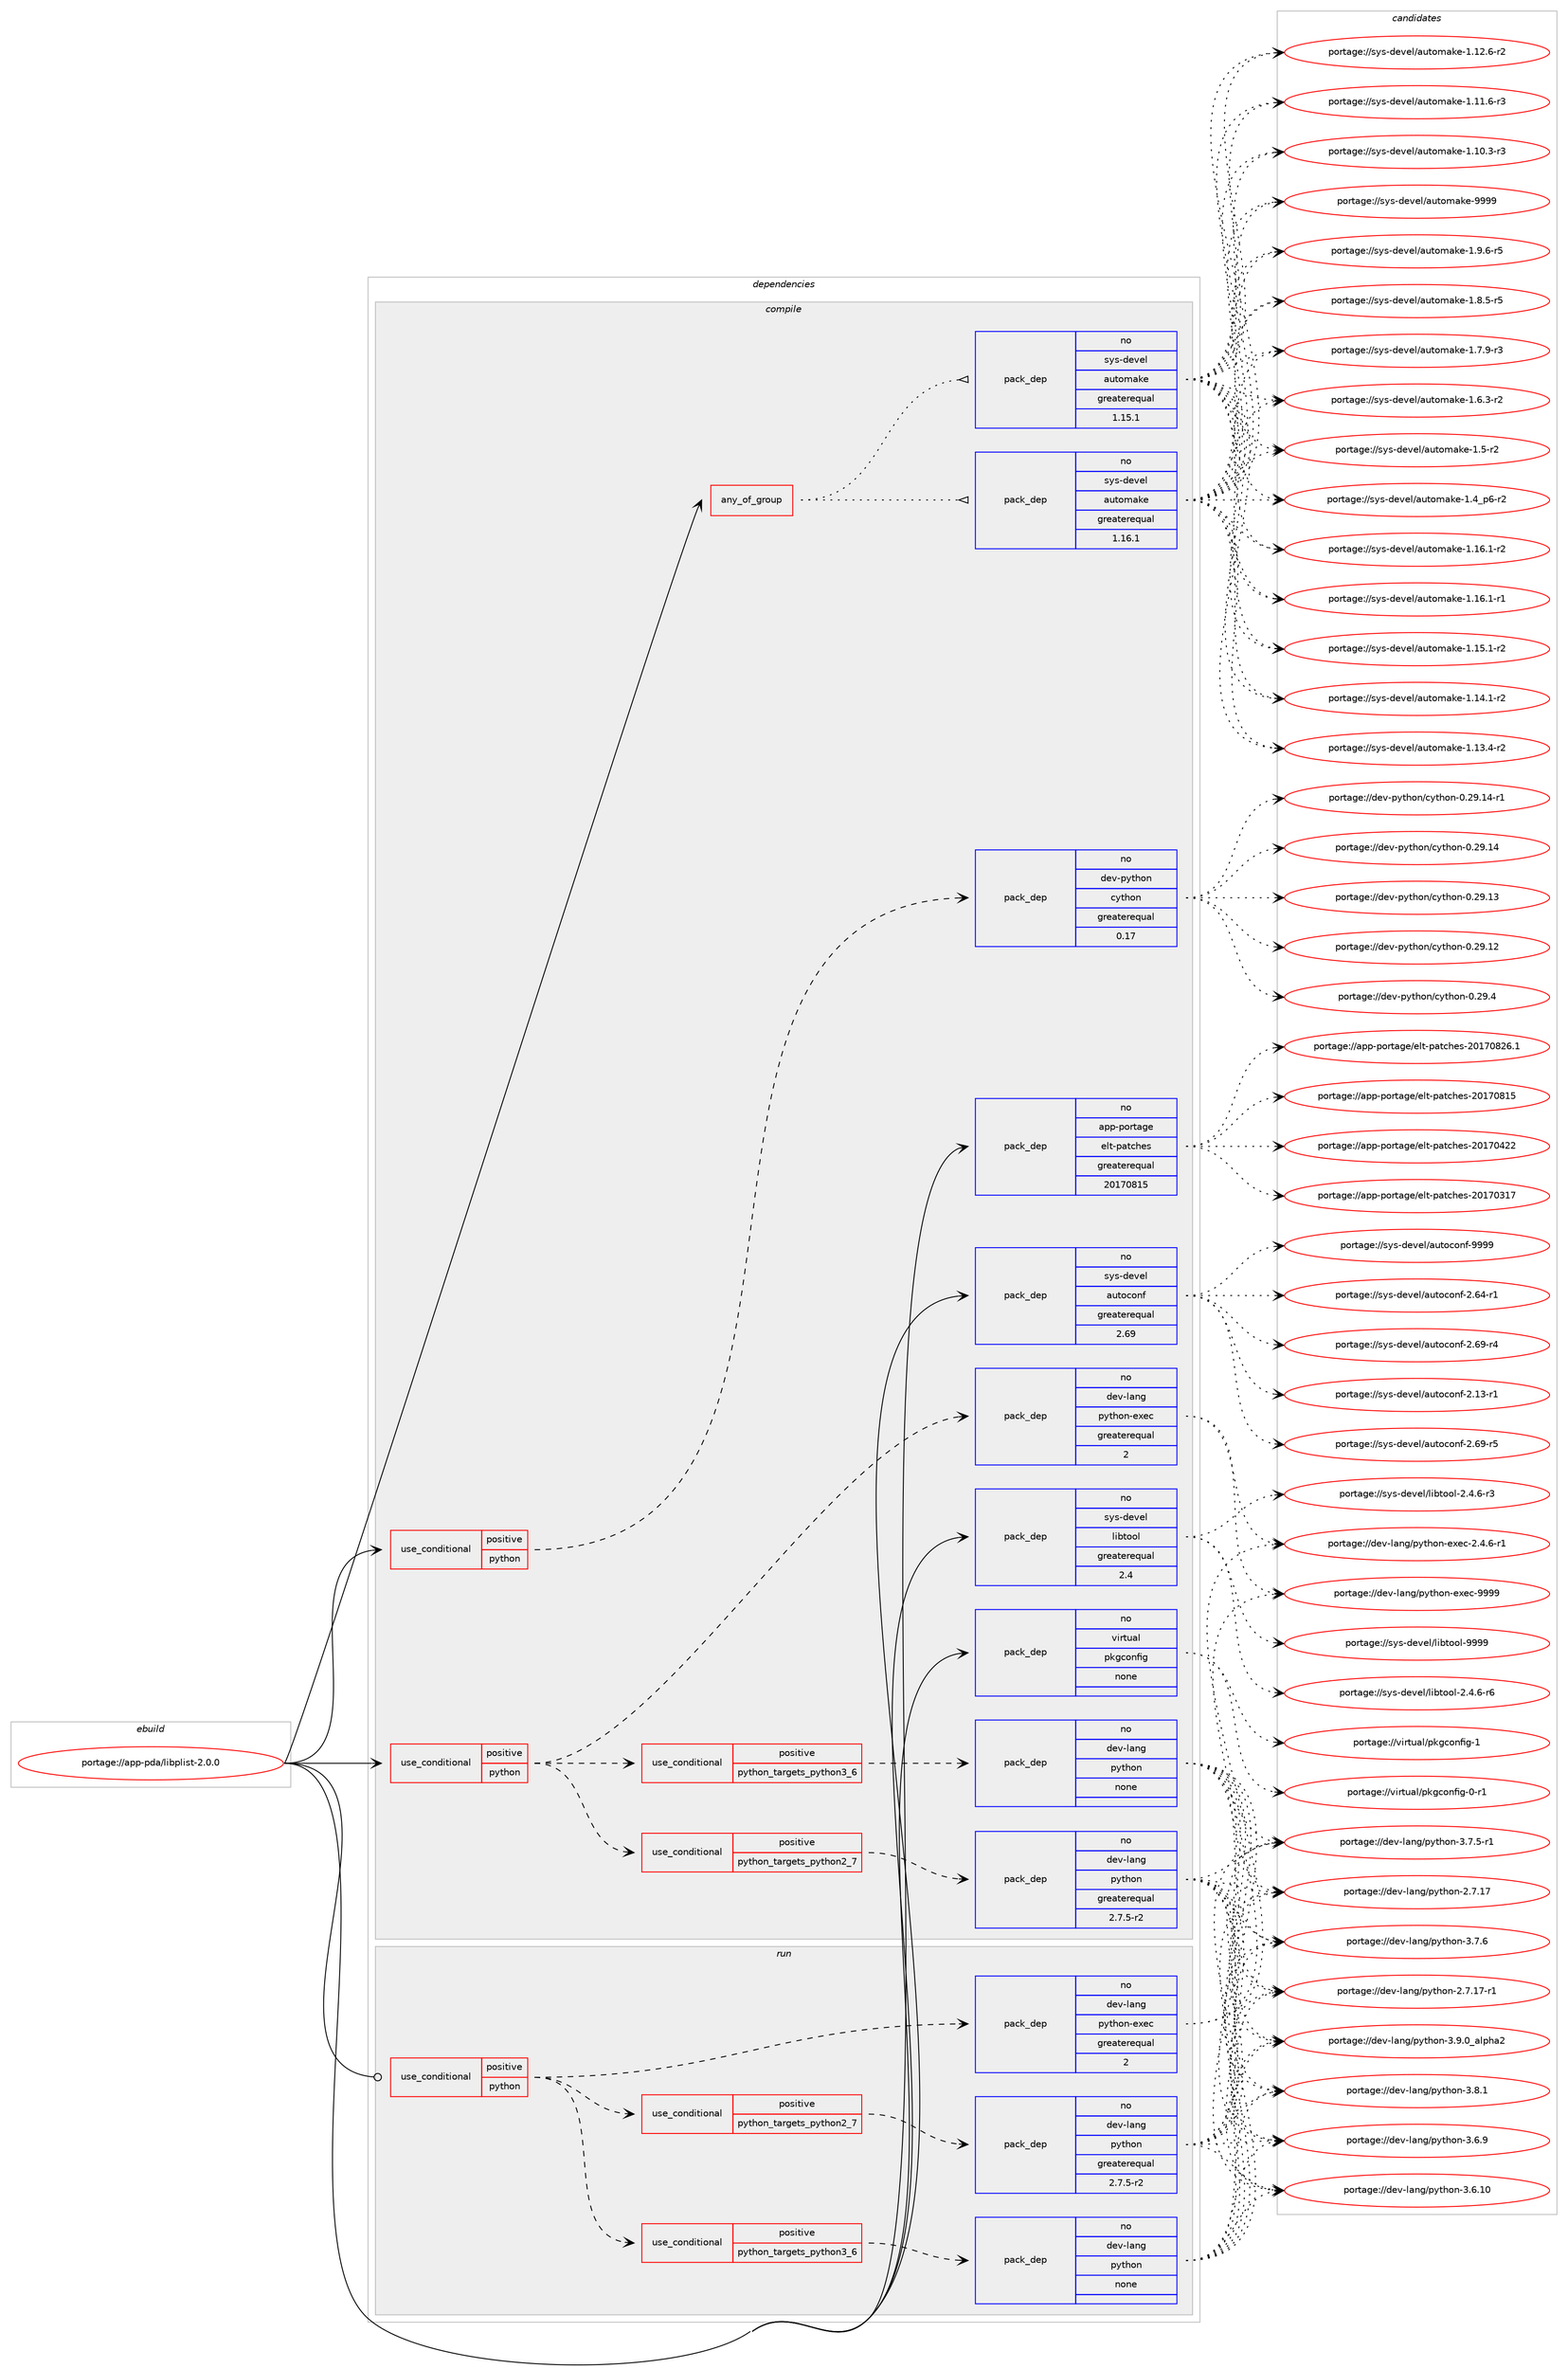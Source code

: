 digraph prolog {

# *************
# Graph options
# *************

newrank=true;
concentrate=true;
compound=true;
graph [rankdir=LR,fontname=Helvetica,fontsize=10,ranksep=1.5];#, ranksep=2.5, nodesep=0.2];
edge  [arrowhead=vee];
node  [fontname=Helvetica,fontsize=10];

# **********
# The ebuild
# **********

subgraph cluster_leftcol {
color=gray;
label=<<i>ebuild</i>>;
id [label="portage://app-pda/libplist-2.0.0", color=red, width=4, href="../app-pda/libplist-2.0.0.svg"];
}

# ****************
# The dependencies
# ****************

subgraph cluster_midcol {
color=gray;
label=<<i>dependencies</i>>;
subgraph cluster_compile {
fillcolor="#eeeeee";
style=filled;
label=<<i>compile</i>>;
subgraph any7778 {
dependency602770 [label=<<TABLE BORDER="0" CELLBORDER="1" CELLSPACING="0" CELLPADDING="4"><TR><TD CELLPADDING="10">any_of_group</TD></TR></TABLE>>, shape=none, color=red];subgraph pack453278 {
dependency602771 [label=<<TABLE BORDER="0" CELLBORDER="1" CELLSPACING="0" CELLPADDING="4" WIDTH="220"><TR><TD ROWSPAN="6" CELLPADDING="30">pack_dep</TD></TR><TR><TD WIDTH="110">no</TD></TR><TR><TD>sys-devel</TD></TR><TR><TD>automake</TD></TR><TR><TD>greaterequal</TD></TR><TR><TD>1.16.1</TD></TR></TABLE>>, shape=none, color=blue];
}
dependency602770:e -> dependency602771:w [weight=20,style="dotted",arrowhead="oinv"];
subgraph pack453279 {
dependency602772 [label=<<TABLE BORDER="0" CELLBORDER="1" CELLSPACING="0" CELLPADDING="4" WIDTH="220"><TR><TD ROWSPAN="6" CELLPADDING="30">pack_dep</TD></TR><TR><TD WIDTH="110">no</TD></TR><TR><TD>sys-devel</TD></TR><TR><TD>automake</TD></TR><TR><TD>greaterequal</TD></TR><TR><TD>1.15.1</TD></TR></TABLE>>, shape=none, color=blue];
}
dependency602770:e -> dependency602772:w [weight=20,style="dotted",arrowhead="oinv"];
}
id:e -> dependency602770:w [weight=20,style="solid",arrowhead="vee"];
subgraph cond141438 {
dependency602773 [label=<<TABLE BORDER="0" CELLBORDER="1" CELLSPACING="0" CELLPADDING="4"><TR><TD ROWSPAN="3" CELLPADDING="10">use_conditional</TD></TR><TR><TD>positive</TD></TR><TR><TD>python</TD></TR></TABLE>>, shape=none, color=red];
subgraph cond141439 {
dependency602774 [label=<<TABLE BORDER="0" CELLBORDER="1" CELLSPACING="0" CELLPADDING="4"><TR><TD ROWSPAN="3" CELLPADDING="10">use_conditional</TD></TR><TR><TD>positive</TD></TR><TR><TD>python_targets_python2_7</TD></TR></TABLE>>, shape=none, color=red];
subgraph pack453280 {
dependency602775 [label=<<TABLE BORDER="0" CELLBORDER="1" CELLSPACING="0" CELLPADDING="4" WIDTH="220"><TR><TD ROWSPAN="6" CELLPADDING="30">pack_dep</TD></TR><TR><TD WIDTH="110">no</TD></TR><TR><TD>dev-lang</TD></TR><TR><TD>python</TD></TR><TR><TD>greaterequal</TD></TR><TR><TD>2.7.5-r2</TD></TR></TABLE>>, shape=none, color=blue];
}
dependency602774:e -> dependency602775:w [weight=20,style="dashed",arrowhead="vee"];
}
dependency602773:e -> dependency602774:w [weight=20,style="dashed",arrowhead="vee"];
subgraph cond141440 {
dependency602776 [label=<<TABLE BORDER="0" CELLBORDER="1" CELLSPACING="0" CELLPADDING="4"><TR><TD ROWSPAN="3" CELLPADDING="10">use_conditional</TD></TR><TR><TD>positive</TD></TR><TR><TD>python_targets_python3_6</TD></TR></TABLE>>, shape=none, color=red];
subgraph pack453281 {
dependency602777 [label=<<TABLE BORDER="0" CELLBORDER="1" CELLSPACING="0" CELLPADDING="4" WIDTH="220"><TR><TD ROWSPAN="6" CELLPADDING="30">pack_dep</TD></TR><TR><TD WIDTH="110">no</TD></TR><TR><TD>dev-lang</TD></TR><TR><TD>python</TD></TR><TR><TD>none</TD></TR><TR><TD></TD></TR></TABLE>>, shape=none, color=blue];
}
dependency602776:e -> dependency602777:w [weight=20,style="dashed",arrowhead="vee"];
}
dependency602773:e -> dependency602776:w [weight=20,style="dashed",arrowhead="vee"];
subgraph pack453282 {
dependency602778 [label=<<TABLE BORDER="0" CELLBORDER="1" CELLSPACING="0" CELLPADDING="4" WIDTH="220"><TR><TD ROWSPAN="6" CELLPADDING="30">pack_dep</TD></TR><TR><TD WIDTH="110">no</TD></TR><TR><TD>dev-lang</TD></TR><TR><TD>python-exec</TD></TR><TR><TD>greaterequal</TD></TR><TR><TD>2</TD></TR></TABLE>>, shape=none, color=blue];
}
dependency602773:e -> dependency602778:w [weight=20,style="dashed",arrowhead="vee"];
}
id:e -> dependency602773:w [weight=20,style="solid",arrowhead="vee"];
subgraph cond141441 {
dependency602779 [label=<<TABLE BORDER="0" CELLBORDER="1" CELLSPACING="0" CELLPADDING="4"><TR><TD ROWSPAN="3" CELLPADDING="10">use_conditional</TD></TR><TR><TD>positive</TD></TR><TR><TD>python</TD></TR></TABLE>>, shape=none, color=red];
subgraph pack453283 {
dependency602780 [label=<<TABLE BORDER="0" CELLBORDER="1" CELLSPACING="0" CELLPADDING="4" WIDTH="220"><TR><TD ROWSPAN="6" CELLPADDING="30">pack_dep</TD></TR><TR><TD WIDTH="110">no</TD></TR><TR><TD>dev-python</TD></TR><TR><TD>cython</TD></TR><TR><TD>greaterequal</TD></TR><TR><TD>0.17</TD></TR></TABLE>>, shape=none, color=blue];
}
dependency602779:e -> dependency602780:w [weight=20,style="dashed",arrowhead="vee"];
}
id:e -> dependency602779:w [weight=20,style="solid",arrowhead="vee"];
subgraph pack453284 {
dependency602781 [label=<<TABLE BORDER="0" CELLBORDER="1" CELLSPACING="0" CELLPADDING="4" WIDTH="220"><TR><TD ROWSPAN="6" CELLPADDING="30">pack_dep</TD></TR><TR><TD WIDTH="110">no</TD></TR><TR><TD>app-portage</TD></TR><TR><TD>elt-patches</TD></TR><TR><TD>greaterequal</TD></TR><TR><TD>20170815</TD></TR></TABLE>>, shape=none, color=blue];
}
id:e -> dependency602781:w [weight=20,style="solid",arrowhead="vee"];
subgraph pack453285 {
dependency602782 [label=<<TABLE BORDER="0" CELLBORDER="1" CELLSPACING="0" CELLPADDING="4" WIDTH="220"><TR><TD ROWSPAN="6" CELLPADDING="30">pack_dep</TD></TR><TR><TD WIDTH="110">no</TD></TR><TR><TD>sys-devel</TD></TR><TR><TD>autoconf</TD></TR><TR><TD>greaterequal</TD></TR><TR><TD>2.69</TD></TR></TABLE>>, shape=none, color=blue];
}
id:e -> dependency602782:w [weight=20,style="solid",arrowhead="vee"];
subgraph pack453286 {
dependency602783 [label=<<TABLE BORDER="0" CELLBORDER="1" CELLSPACING="0" CELLPADDING="4" WIDTH="220"><TR><TD ROWSPAN="6" CELLPADDING="30">pack_dep</TD></TR><TR><TD WIDTH="110">no</TD></TR><TR><TD>sys-devel</TD></TR><TR><TD>libtool</TD></TR><TR><TD>greaterequal</TD></TR><TR><TD>2.4</TD></TR></TABLE>>, shape=none, color=blue];
}
id:e -> dependency602783:w [weight=20,style="solid",arrowhead="vee"];
subgraph pack453287 {
dependency602784 [label=<<TABLE BORDER="0" CELLBORDER="1" CELLSPACING="0" CELLPADDING="4" WIDTH="220"><TR><TD ROWSPAN="6" CELLPADDING="30">pack_dep</TD></TR><TR><TD WIDTH="110">no</TD></TR><TR><TD>virtual</TD></TR><TR><TD>pkgconfig</TD></TR><TR><TD>none</TD></TR><TR><TD></TD></TR></TABLE>>, shape=none, color=blue];
}
id:e -> dependency602784:w [weight=20,style="solid",arrowhead="vee"];
}
subgraph cluster_compileandrun {
fillcolor="#eeeeee";
style=filled;
label=<<i>compile and run</i>>;
}
subgraph cluster_run {
fillcolor="#eeeeee";
style=filled;
label=<<i>run</i>>;
subgraph cond141442 {
dependency602785 [label=<<TABLE BORDER="0" CELLBORDER="1" CELLSPACING="0" CELLPADDING="4"><TR><TD ROWSPAN="3" CELLPADDING="10">use_conditional</TD></TR><TR><TD>positive</TD></TR><TR><TD>python</TD></TR></TABLE>>, shape=none, color=red];
subgraph cond141443 {
dependency602786 [label=<<TABLE BORDER="0" CELLBORDER="1" CELLSPACING="0" CELLPADDING="4"><TR><TD ROWSPAN="3" CELLPADDING="10">use_conditional</TD></TR><TR><TD>positive</TD></TR><TR><TD>python_targets_python2_7</TD></TR></TABLE>>, shape=none, color=red];
subgraph pack453288 {
dependency602787 [label=<<TABLE BORDER="0" CELLBORDER="1" CELLSPACING="0" CELLPADDING="4" WIDTH="220"><TR><TD ROWSPAN="6" CELLPADDING="30">pack_dep</TD></TR><TR><TD WIDTH="110">no</TD></TR><TR><TD>dev-lang</TD></TR><TR><TD>python</TD></TR><TR><TD>greaterequal</TD></TR><TR><TD>2.7.5-r2</TD></TR></TABLE>>, shape=none, color=blue];
}
dependency602786:e -> dependency602787:w [weight=20,style="dashed",arrowhead="vee"];
}
dependency602785:e -> dependency602786:w [weight=20,style="dashed",arrowhead="vee"];
subgraph cond141444 {
dependency602788 [label=<<TABLE BORDER="0" CELLBORDER="1" CELLSPACING="0" CELLPADDING="4"><TR><TD ROWSPAN="3" CELLPADDING="10">use_conditional</TD></TR><TR><TD>positive</TD></TR><TR><TD>python_targets_python3_6</TD></TR></TABLE>>, shape=none, color=red];
subgraph pack453289 {
dependency602789 [label=<<TABLE BORDER="0" CELLBORDER="1" CELLSPACING="0" CELLPADDING="4" WIDTH="220"><TR><TD ROWSPAN="6" CELLPADDING="30">pack_dep</TD></TR><TR><TD WIDTH="110">no</TD></TR><TR><TD>dev-lang</TD></TR><TR><TD>python</TD></TR><TR><TD>none</TD></TR><TR><TD></TD></TR></TABLE>>, shape=none, color=blue];
}
dependency602788:e -> dependency602789:w [weight=20,style="dashed",arrowhead="vee"];
}
dependency602785:e -> dependency602788:w [weight=20,style="dashed",arrowhead="vee"];
subgraph pack453290 {
dependency602790 [label=<<TABLE BORDER="0" CELLBORDER="1" CELLSPACING="0" CELLPADDING="4" WIDTH="220"><TR><TD ROWSPAN="6" CELLPADDING="30">pack_dep</TD></TR><TR><TD WIDTH="110">no</TD></TR><TR><TD>dev-lang</TD></TR><TR><TD>python-exec</TD></TR><TR><TD>greaterequal</TD></TR><TR><TD>2</TD></TR></TABLE>>, shape=none, color=blue];
}
dependency602785:e -> dependency602790:w [weight=20,style="dashed",arrowhead="vee"];
}
id:e -> dependency602785:w [weight=20,style="solid",arrowhead="odot"];
}
}

# **************
# The candidates
# **************

subgraph cluster_choices {
rank=same;
color=gray;
label=<<i>candidates</i>>;

subgraph choice453278 {
color=black;
nodesep=1;
choice115121115451001011181011084797117116111109971071014557575757 [label="portage://sys-devel/automake-9999", color=red, width=4,href="../sys-devel/automake-9999.svg"];
choice115121115451001011181011084797117116111109971071014549465746544511453 [label="portage://sys-devel/automake-1.9.6-r5", color=red, width=4,href="../sys-devel/automake-1.9.6-r5.svg"];
choice115121115451001011181011084797117116111109971071014549465646534511453 [label="portage://sys-devel/automake-1.8.5-r5", color=red, width=4,href="../sys-devel/automake-1.8.5-r5.svg"];
choice115121115451001011181011084797117116111109971071014549465546574511451 [label="portage://sys-devel/automake-1.7.9-r3", color=red, width=4,href="../sys-devel/automake-1.7.9-r3.svg"];
choice115121115451001011181011084797117116111109971071014549465446514511450 [label="portage://sys-devel/automake-1.6.3-r2", color=red, width=4,href="../sys-devel/automake-1.6.3-r2.svg"];
choice11512111545100101118101108479711711611110997107101454946534511450 [label="portage://sys-devel/automake-1.5-r2", color=red, width=4,href="../sys-devel/automake-1.5-r2.svg"];
choice115121115451001011181011084797117116111109971071014549465295112544511450 [label="portage://sys-devel/automake-1.4_p6-r2", color=red, width=4,href="../sys-devel/automake-1.4_p6-r2.svg"];
choice11512111545100101118101108479711711611110997107101454946495446494511450 [label="portage://sys-devel/automake-1.16.1-r2", color=red, width=4,href="../sys-devel/automake-1.16.1-r2.svg"];
choice11512111545100101118101108479711711611110997107101454946495446494511449 [label="portage://sys-devel/automake-1.16.1-r1", color=red, width=4,href="../sys-devel/automake-1.16.1-r1.svg"];
choice11512111545100101118101108479711711611110997107101454946495346494511450 [label="portage://sys-devel/automake-1.15.1-r2", color=red, width=4,href="../sys-devel/automake-1.15.1-r2.svg"];
choice11512111545100101118101108479711711611110997107101454946495246494511450 [label="portage://sys-devel/automake-1.14.1-r2", color=red, width=4,href="../sys-devel/automake-1.14.1-r2.svg"];
choice11512111545100101118101108479711711611110997107101454946495146524511450 [label="portage://sys-devel/automake-1.13.4-r2", color=red, width=4,href="../sys-devel/automake-1.13.4-r2.svg"];
choice11512111545100101118101108479711711611110997107101454946495046544511450 [label="portage://sys-devel/automake-1.12.6-r2", color=red, width=4,href="../sys-devel/automake-1.12.6-r2.svg"];
choice11512111545100101118101108479711711611110997107101454946494946544511451 [label="portage://sys-devel/automake-1.11.6-r3", color=red, width=4,href="../sys-devel/automake-1.11.6-r3.svg"];
choice11512111545100101118101108479711711611110997107101454946494846514511451 [label="portage://sys-devel/automake-1.10.3-r3", color=red, width=4,href="../sys-devel/automake-1.10.3-r3.svg"];
dependency602771:e -> choice115121115451001011181011084797117116111109971071014557575757:w [style=dotted,weight="100"];
dependency602771:e -> choice115121115451001011181011084797117116111109971071014549465746544511453:w [style=dotted,weight="100"];
dependency602771:e -> choice115121115451001011181011084797117116111109971071014549465646534511453:w [style=dotted,weight="100"];
dependency602771:e -> choice115121115451001011181011084797117116111109971071014549465546574511451:w [style=dotted,weight="100"];
dependency602771:e -> choice115121115451001011181011084797117116111109971071014549465446514511450:w [style=dotted,weight="100"];
dependency602771:e -> choice11512111545100101118101108479711711611110997107101454946534511450:w [style=dotted,weight="100"];
dependency602771:e -> choice115121115451001011181011084797117116111109971071014549465295112544511450:w [style=dotted,weight="100"];
dependency602771:e -> choice11512111545100101118101108479711711611110997107101454946495446494511450:w [style=dotted,weight="100"];
dependency602771:e -> choice11512111545100101118101108479711711611110997107101454946495446494511449:w [style=dotted,weight="100"];
dependency602771:e -> choice11512111545100101118101108479711711611110997107101454946495346494511450:w [style=dotted,weight="100"];
dependency602771:e -> choice11512111545100101118101108479711711611110997107101454946495246494511450:w [style=dotted,weight="100"];
dependency602771:e -> choice11512111545100101118101108479711711611110997107101454946495146524511450:w [style=dotted,weight="100"];
dependency602771:e -> choice11512111545100101118101108479711711611110997107101454946495046544511450:w [style=dotted,weight="100"];
dependency602771:e -> choice11512111545100101118101108479711711611110997107101454946494946544511451:w [style=dotted,weight="100"];
dependency602771:e -> choice11512111545100101118101108479711711611110997107101454946494846514511451:w [style=dotted,weight="100"];
}
subgraph choice453279 {
color=black;
nodesep=1;
choice115121115451001011181011084797117116111109971071014557575757 [label="portage://sys-devel/automake-9999", color=red, width=4,href="../sys-devel/automake-9999.svg"];
choice115121115451001011181011084797117116111109971071014549465746544511453 [label="portage://sys-devel/automake-1.9.6-r5", color=red, width=4,href="../sys-devel/automake-1.9.6-r5.svg"];
choice115121115451001011181011084797117116111109971071014549465646534511453 [label="portage://sys-devel/automake-1.8.5-r5", color=red, width=4,href="../sys-devel/automake-1.8.5-r5.svg"];
choice115121115451001011181011084797117116111109971071014549465546574511451 [label="portage://sys-devel/automake-1.7.9-r3", color=red, width=4,href="../sys-devel/automake-1.7.9-r3.svg"];
choice115121115451001011181011084797117116111109971071014549465446514511450 [label="portage://sys-devel/automake-1.6.3-r2", color=red, width=4,href="../sys-devel/automake-1.6.3-r2.svg"];
choice11512111545100101118101108479711711611110997107101454946534511450 [label="portage://sys-devel/automake-1.5-r2", color=red, width=4,href="../sys-devel/automake-1.5-r2.svg"];
choice115121115451001011181011084797117116111109971071014549465295112544511450 [label="portage://sys-devel/automake-1.4_p6-r2", color=red, width=4,href="../sys-devel/automake-1.4_p6-r2.svg"];
choice11512111545100101118101108479711711611110997107101454946495446494511450 [label="portage://sys-devel/automake-1.16.1-r2", color=red, width=4,href="../sys-devel/automake-1.16.1-r2.svg"];
choice11512111545100101118101108479711711611110997107101454946495446494511449 [label="portage://sys-devel/automake-1.16.1-r1", color=red, width=4,href="../sys-devel/automake-1.16.1-r1.svg"];
choice11512111545100101118101108479711711611110997107101454946495346494511450 [label="portage://sys-devel/automake-1.15.1-r2", color=red, width=4,href="../sys-devel/automake-1.15.1-r2.svg"];
choice11512111545100101118101108479711711611110997107101454946495246494511450 [label="portage://sys-devel/automake-1.14.1-r2", color=red, width=4,href="../sys-devel/automake-1.14.1-r2.svg"];
choice11512111545100101118101108479711711611110997107101454946495146524511450 [label="portage://sys-devel/automake-1.13.4-r2", color=red, width=4,href="../sys-devel/automake-1.13.4-r2.svg"];
choice11512111545100101118101108479711711611110997107101454946495046544511450 [label="portage://sys-devel/automake-1.12.6-r2", color=red, width=4,href="../sys-devel/automake-1.12.6-r2.svg"];
choice11512111545100101118101108479711711611110997107101454946494946544511451 [label="portage://sys-devel/automake-1.11.6-r3", color=red, width=4,href="../sys-devel/automake-1.11.6-r3.svg"];
choice11512111545100101118101108479711711611110997107101454946494846514511451 [label="portage://sys-devel/automake-1.10.3-r3", color=red, width=4,href="../sys-devel/automake-1.10.3-r3.svg"];
dependency602772:e -> choice115121115451001011181011084797117116111109971071014557575757:w [style=dotted,weight="100"];
dependency602772:e -> choice115121115451001011181011084797117116111109971071014549465746544511453:w [style=dotted,weight="100"];
dependency602772:e -> choice115121115451001011181011084797117116111109971071014549465646534511453:w [style=dotted,weight="100"];
dependency602772:e -> choice115121115451001011181011084797117116111109971071014549465546574511451:w [style=dotted,weight="100"];
dependency602772:e -> choice115121115451001011181011084797117116111109971071014549465446514511450:w [style=dotted,weight="100"];
dependency602772:e -> choice11512111545100101118101108479711711611110997107101454946534511450:w [style=dotted,weight="100"];
dependency602772:e -> choice115121115451001011181011084797117116111109971071014549465295112544511450:w [style=dotted,weight="100"];
dependency602772:e -> choice11512111545100101118101108479711711611110997107101454946495446494511450:w [style=dotted,weight="100"];
dependency602772:e -> choice11512111545100101118101108479711711611110997107101454946495446494511449:w [style=dotted,weight="100"];
dependency602772:e -> choice11512111545100101118101108479711711611110997107101454946495346494511450:w [style=dotted,weight="100"];
dependency602772:e -> choice11512111545100101118101108479711711611110997107101454946495246494511450:w [style=dotted,weight="100"];
dependency602772:e -> choice11512111545100101118101108479711711611110997107101454946495146524511450:w [style=dotted,weight="100"];
dependency602772:e -> choice11512111545100101118101108479711711611110997107101454946495046544511450:w [style=dotted,weight="100"];
dependency602772:e -> choice11512111545100101118101108479711711611110997107101454946494946544511451:w [style=dotted,weight="100"];
dependency602772:e -> choice11512111545100101118101108479711711611110997107101454946494846514511451:w [style=dotted,weight="100"];
}
subgraph choice453280 {
color=black;
nodesep=1;
choice10010111845108971101034711212111610411111045514657464895971081121049750 [label="portage://dev-lang/python-3.9.0_alpha2", color=red, width=4,href="../dev-lang/python-3.9.0_alpha2.svg"];
choice100101118451089711010347112121116104111110455146564649 [label="portage://dev-lang/python-3.8.1", color=red, width=4,href="../dev-lang/python-3.8.1.svg"];
choice100101118451089711010347112121116104111110455146554654 [label="portage://dev-lang/python-3.7.6", color=red, width=4,href="../dev-lang/python-3.7.6.svg"];
choice1001011184510897110103471121211161041111104551465546534511449 [label="portage://dev-lang/python-3.7.5-r1", color=red, width=4,href="../dev-lang/python-3.7.5-r1.svg"];
choice100101118451089711010347112121116104111110455146544657 [label="portage://dev-lang/python-3.6.9", color=red, width=4,href="../dev-lang/python-3.6.9.svg"];
choice10010111845108971101034711212111610411111045514654464948 [label="portage://dev-lang/python-3.6.10", color=red, width=4,href="../dev-lang/python-3.6.10.svg"];
choice100101118451089711010347112121116104111110455046554649554511449 [label="portage://dev-lang/python-2.7.17-r1", color=red, width=4,href="../dev-lang/python-2.7.17-r1.svg"];
choice10010111845108971101034711212111610411111045504655464955 [label="portage://dev-lang/python-2.7.17", color=red, width=4,href="../dev-lang/python-2.7.17.svg"];
dependency602775:e -> choice10010111845108971101034711212111610411111045514657464895971081121049750:w [style=dotted,weight="100"];
dependency602775:e -> choice100101118451089711010347112121116104111110455146564649:w [style=dotted,weight="100"];
dependency602775:e -> choice100101118451089711010347112121116104111110455146554654:w [style=dotted,weight="100"];
dependency602775:e -> choice1001011184510897110103471121211161041111104551465546534511449:w [style=dotted,weight="100"];
dependency602775:e -> choice100101118451089711010347112121116104111110455146544657:w [style=dotted,weight="100"];
dependency602775:e -> choice10010111845108971101034711212111610411111045514654464948:w [style=dotted,weight="100"];
dependency602775:e -> choice100101118451089711010347112121116104111110455046554649554511449:w [style=dotted,weight="100"];
dependency602775:e -> choice10010111845108971101034711212111610411111045504655464955:w [style=dotted,weight="100"];
}
subgraph choice453281 {
color=black;
nodesep=1;
choice10010111845108971101034711212111610411111045514657464895971081121049750 [label="portage://dev-lang/python-3.9.0_alpha2", color=red, width=4,href="../dev-lang/python-3.9.0_alpha2.svg"];
choice100101118451089711010347112121116104111110455146564649 [label="portage://dev-lang/python-3.8.1", color=red, width=4,href="../dev-lang/python-3.8.1.svg"];
choice100101118451089711010347112121116104111110455146554654 [label="portage://dev-lang/python-3.7.6", color=red, width=4,href="../dev-lang/python-3.7.6.svg"];
choice1001011184510897110103471121211161041111104551465546534511449 [label="portage://dev-lang/python-3.7.5-r1", color=red, width=4,href="../dev-lang/python-3.7.5-r1.svg"];
choice100101118451089711010347112121116104111110455146544657 [label="portage://dev-lang/python-3.6.9", color=red, width=4,href="../dev-lang/python-3.6.9.svg"];
choice10010111845108971101034711212111610411111045514654464948 [label="portage://dev-lang/python-3.6.10", color=red, width=4,href="../dev-lang/python-3.6.10.svg"];
choice100101118451089711010347112121116104111110455046554649554511449 [label="portage://dev-lang/python-2.7.17-r1", color=red, width=4,href="../dev-lang/python-2.7.17-r1.svg"];
choice10010111845108971101034711212111610411111045504655464955 [label="portage://dev-lang/python-2.7.17", color=red, width=4,href="../dev-lang/python-2.7.17.svg"];
dependency602777:e -> choice10010111845108971101034711212111610411111045514657464895971081121049750:w [style=dotted,weight="100"];
dependency602777:e -> choice100101118451089711010347112121116104111110455146564649:w [style=dotted,weight="100"];
dependency602777:e -> choice100101118451089711010347112121116104111110455146554654:w [style=dotted,weight="100"];
dependency602777:e -> choice1001011184510897110103471121211161041111104551465546534511449:w [style=dotted,weight="100"];
dependency602777:e -> choice100101118451089711010347112121116104111110455146544657:w [style=dotted,weight="100"];
dependency602777:e -> choice10010111845108971101034711212111610411111045514654464948:w [style=dotted,weight="100"];
dependency602777:e -> choice100101118451089711010347112121116104111110455046554649554511449:w [style=dotted,weight="100"];
dependency602777:e -> choice10010111845108971101034711212111610411111045504655464955:w [style=dotted,weight="100"];
}
subgraph choice453282 {
color=black;
nodesep=1;
choice10010111845108971101034711212111610411111045101120101994557575757 [label="portage://dev-lang/python-exec-9999", color=red, width=4,href="../dev-lang/python-exec-9999.svg"];
choice10010111845108971101034711212111610411111045101120101994550465246544511449 [label="portage://dev-lang/python-exec-2.4.6-r1", color=red, width=4,href="../dev-lang/python-exec-2.4.6-r1.svg"];
dependency602778:e -> choice10010111845108971101034711212111610411111045101120101994557575757:w [style=dotted,weight="100"];
dependency602778:e -> choice10010111845108971101034711212111610411111045101120101994550465246544511449:w [style=dotted,weight="100"];
}
subgraph choice453283 {
color=black;
nodesep=1;
choice10010111845112121116104111110479912111610411111045484650574652 [label="portage://dev-python/cython-0.29.4", color=red, width=4,href="../dev-python/cython-0.29.4.svg"];
choice10010111845112121116104111110479912111610411111045484650574649524511449 [label="portage://dev-python/cython-0.29.14-r1", color=red, width=4,href="../dev-python/cython-0.29.14-r1.svg"];
choice1001011184511212111610411111047991211161041111104548465057464952 [label="portage://dev-python/cython-0.29.14", color=red, width=4,href="../dev-python/cython-0.29.14.svg"];
choice1001011184511212111610411111047991211161041111104548465057464951 [label="portage://dev-python/cython-0.29.13", color=red, width=4,href="../dev-python/cython-0.29.13.svg"];
choice1001011184511212111610411111047991211161041111104548465057464950 [label="portage://dev-python/cython-0.29.12", color=red, width=4,href="../dev-python/cython-0.29.12.svg"];
dependency602780:e -> choice10010111845112121116104111110479912111610411111045484650574652:w [style=dotted,weight="100"];
dependency602780:e -> choice10010111845112121116104111110479912111610411111045484650574649524511449:w [style=dotted,weight="100"];
dependency602780:e -> choice1001011184511212111610411111047991211161041111104548465057464952:w [style=dotted,weight="100"];
dependency602780:e -> choice1001011184511212111610411111047991211161041111104548465057464951:w [style=dotted,weight="100"];
dependency602780:e -> choice1001011184511212111610411111047991211161041111104548465057464950:w [style=dotted,weight="100"];
}
subgraph choice453284 {
color=black;
nodesep=1;
choice971121124511211111411697103101471011081164511297116991041011154550484955485650544649 [label="portage://app-portage/elt-patches-20170826.1", color=red, width=4,href="../app-portage/elt-patches-20170826.1.svg"];
choice97112112451121111141169710310147101108116451129711699104101115455048495548564953 [label="portage://app-portage/elt-patches-20170815", color=red, width=4,href="../app-portage/elt-patches-20170815.svg"];
choice97112112451121111141169710310147101108116451129711699104101115455048495548525050 [label="portage://app-portage/elt-patches-20170422", color=red, width=4,href="../app-portage/elt-patches-20170422.svg"];
choice97112112451121111141169710310147101108116451129711699104101115455048495548514955 [label="portage://app-portage/elt-patches-20170317", color=red, width=4,href="../app-portage/elt-patches-20170317.svg"];
dependency602781:e -> choice971121124511211111411697103101471011081164511297116991041011154550484955485650544649:w [style=dotted,weight="100"];
dependency602781:e -> choice97112112451121111141169710310147101108116451129711699104101115455048495548564953:w [style=dotted,weight="100"];
dependency602781:e -> choice97112112451121111141169710310147101108116451129711699104101115455048495548525050:w [style=dotted,weight="100"];
dependency602781:e -> choice97112112451121111141169710310147101108116451129711699104101115455048495548514955:w [style=dotted,weight="100"];
}
subgraph choice453285 {
color=black;
nodesep=1;
choice115121115451001011181011084797117116111991111101024557575757 [label="portage://sys-devel/autoconf-9999", color=red, width=4,href="../sys-devel/autoconf-9999.svg"];
choice1151211154510010111810110847971171161119911111010245504654574511453 [label="portage://sys-devel/autoconf-2.69-r5", color=red, width=4,href="../sys-devel/autoconf-2.69-r5.svg"];
choice1151211154510010111810110847971171161119911111010245504654574511452 [label="portage://sys-devel/autoconf-2.69-r4", color=red, width=4,href="../sys-devel/autoconf-2.69-r4.svg"];
choice1151211154510010111810110847971171161119911111010245504654524511449 [label="portage://sys-devel/autoconf-2.64-r1", color=red, width=4,href="../sys-devel/autoconf-2.64-r1.svg"];
choice1151211154510010111810110847971171161119911111010245504649514511449 [label="portage://sys-devel/autoconf-2.13-r1", color=red, width=4,href="../sys-devel/autoconf-2.13-r1.svg"];
dependency602782:e -> choice115121115451001011181011084797117116111991111101024557575757:w [style=dotted,weight="100"];
dependency602782:e -> choice1151211154510010111810110847971171161119911111010245504654574511453:w [style=dotted,weight="100"];
dependency602782:e -> choice1151211154510010111810110847971171161119911111010245504654574511452:w [style=dotted,weight="100"];
dependency602782:e -> choice1151211154510010111810110847971171161119911111010245504654524511449:w [style=dotted,weight="100"];
dependency602782:e -> choice1151211154510010111810110847971171161119911111010245504649514511449:w [style=dotted,weight="100"];
}
subgraph choice453286 {
color=black;
nodesep=1;
choice1151211154510010111810110847108105981161111111084557575757 [label="portage://sys-devel/libtool-9999", color=red, width=4,href="../sys-devel/libtool-9999.svg"];
choice1151211154510010111810110847108105981161111111084550465246544511454 [label="portage://sys-devel/libtool-2.4.6-r6", color=red, width=4,href="../sys-devel/libtool-2.4.6-r6.svg"];
choice1151211154510010111810110847108105981161111111084550465246544511451 [label="portage://sys-devel/libtool-2.4.6-r3", color=red, width=4,href="../sys-devel/libtool-2.4.6-r3.svg"];
dependency602783:e -> choice1151211154510010111810110847108105981161111111084557575757:w [style=dotted,weight="100"];
dependency602783:e -> choice1151211154510010111810110847108105981161111111084550465246544511454:w [style=dotted,weight="100"];
dependency602783:e -> choice1151211154510010111810110847108105981161111111084550465246544511451:w [style=dotted,weight="100"];
}
subgraph choice453287 {
color=black;
nodesep=1;
choice1181051141161179710847112107103991111101021051034549 [label="portage://virtual/pkgconfig-1", color=red, width=4,href="../virtual/pkgconfig-1.svg"];
choice11810511411611797108471121071039911111010210510345484511449 [label="portage://virtual/pkgconfig-0-r1", color=red, width=4,href="../virtual/pkgconfig-0-r1.svg"];
dependency602784:e -> choice1181051141161179710847112107103991111101021051034549:w [style=dotted,weight="100"];
dependency602784:e -> choice11810511411611797108471121071039911111010210510345484511449:w [style=dotted,weight="100"];
}
subgraph choice453288 {
color=black;
nodesep=1;
choice10010111845108971101034711212111610411111045514657464895971081121049750 [label="portage://dev-lang/python-3.9.0_alpha2", color=red, width=4,href="../dev-lang/python-3.9.0_alpha2.svg"];
choice100101118451089711010347112121116104111110455146564649 [label="portage://dev-lang/python-3.8.1", color=red, width=4,href="../dev-lang/python-3.8.1.svg"];
choice100101118451089711010347112121116104111110455146554654 [label="portage://dev-lang/python-3.7.6", color=red, width=4,href="../dev-lang/python-3.7.6.svg"];
choice1001011184510897110103471121211161041111104551465546534511449 [label="portage://dev-lang/python-3.7.5-r1", color=red, width=4,href="../dev-lang/python-3.7.5-r1.svg"];
choice100101118451089711010347112121116104111110455146544657 [label="portage://dev-lang/python-3.6.9", color=red, width=4,href="../dev-lang/python-3.6.9.svg"];
choice10010111845108971101034711212111610411111045514654464948 [label="portage://dev-lang/python-3.6.10", color=red, width=4,href="../dev-lang/python-3.6.10.svg"];
choice100101118451089711010347112121116104111110455046554649554511449 [label="portage://dev-lang/python-2.7.17-r1", color=red, width=4,href="../dev-lang/python-2.7.17-r1.svg"];
choice10010111845108971101034711212111610411111045504655464955 [label="portage://dev-lang/python-2.7.17", color=red, width=4,href="../dev-lang/python-2.7.17.svg"];
dependency602787:e -> choice10010111845108971101034711212111610411111045514657464895971081121049750:w [style=dotted,weight="100"];
dependency602787:e -> choice100101118451089711010347112121116104111110455146564649:w [style=dotted,weight="100"];
dependency602787:e -> choice100101118451089711010347112121116104111110455146554654:w [style=dotted,weight="100"];
dependency602787:e -> choice1001011184510897110103471121211161041111104551465546534511449:w [style=dotted,weight="100"];
dependency602787:e -> choice100101118451089711010347112121116104111110455146544657:w [style=dotted,weight="100"];
dependency602787:e -> choice10010111845108971101034711212111610411111045514654464948:w [style=dotted,weight="100"];
dependency602787:e -> choice100101118451089711010347112121116104111110455046554649554511449:w [style=dotted,weight="100"];
dependency602787:e -> choice10010111845108971101034711212111610411111045504655464955:w [style=dotted,weight="100"];
}
subgraph choice453289 {
color=black;
nodesep=1;
choice10010111845108971101034711212111610411111045514657464895971081121049750 [label="portage://dev-lang/python-3.9.0_alpha2", color=red, width=4,href="../dev-lang/python-3.9.0_alpha2.svg"];
choice100101118451089711010347112121116104111110455146564649 [label="portage://dev-lang/python-3.8.1", color=red, width=4,href="../dev-lang/python-3.8.1.svg"];
choice100101118451089711010347112121116104111110455146554654 [label="portage://dev-lang/python-3.7.6", color=red, width=4,href="../dev-lang/python-3.7.6.svg"];
choice1001011184510897110103471121211161041111104551465546534511449 [label="portage://dev-lang/python-3.7.5-r1", color=red, width=4,href="../dev-lang/python-3.7.5-r1.svg"];
choice100101118451089711010347112121116104111110455146544657 [label="portage://dev-lang/python-3.6.9", color=red, width=4,href="../dev-lang/python-3.6.9.svg"];
choice10010111845108971101034711212111610411111045514654464948 [label="portage://dev-lang/python-3.6.10", color=red, width=4,href="../dev-lang/python-3.6.10.svg"];
choice100101118451089711010347112121116104111110455046554649554511449 [label="portage://dev-lang/python-2.7.17-r1", color=red, width=4,href="../dev-lang/python-2.7.17-r1.svg"];
choice10010111845108971101034711212111610411111045504655464955 [label="portage://dev-lang/python-2.7.17", color=red, width=4,href="../dev-lang/python-2.7.17.svg"];
dependency602789:e -> choice10010111845108971101034711212111610411111045514657464895971081121049750:w [style=dotted,weight="100"];
dependency602789:e -> choice100101118451089711010347112121116104111110455146564649:w [style=dotted,weight="100"];
dependency602789:e -> choice100101118451089711010347112121116104111110455146554654:w [style=dotted,weight="100"];
dependency602789:e -> choice1001011184510897110103471121211161041111104551465546534511449:w [style=dotted,weight="100"];
dependency602789:e -> choice100101118451089711010347112121116104111110455146544657:w [style=dotted,weight="100"];
dependency602789:e -> choice10010111845108971101034711212111610411111045514654464948:w [style=dotted,weight="100"];
dependency602789:e -> choice100101118451089711010347112121116104111110455046554649554511449:w [style=dotted,weight="100"];
dependency602789:e -> choice10010111845108971101034711212111610411111045504655464955:w [style=dotted,weight="100"];
}
subgraph choice453290 {
color=black;
nodesep=1;
choice10010111845108971101034711212111610411111045101120101994557575757 [label="portage://dev-lang/python-exec-9999", color=red, width=4,href="../dev-lang/python-exec-9999.svg"];
choice10010111845108971101034711212111610411111045101120101994550465246544511449 [label="portage://dev-lang/python-exec-2.4.6-r1", color=red, width=4,href="../dev-lang/python-exec-2.4.6-r1.svg"];
dependency602790:e -> choice10010111845108971101034711212111610411111045101120101994557575757:w [style=dotted,weight="100"];
dependency602790:e -> choice10010111845108971101034711212111610411111045101120101994550465246544511449:w [style=dotted,weight="100"];
}
}

}
